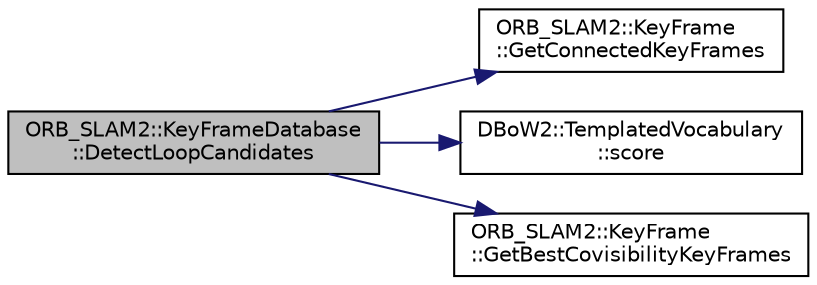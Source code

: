 digraph "ORB_SLAM2::KeyFrameDatabase::DetectLoopCandidates"
{
  edge [fontname="Helvetica",fontsize="10",labelfontname="Helvetica",labelfontsize="10"];
  node [fontname="Helvetica",fontsize="10",shape=record];
  rankdir="LR";
  Node2 [label="ORB_SLAM2::KeyFrameDatabase\l::DetectLoopCandidates",height=0.2,width=0.4,color="black", fillcolor="grey75", style="filled", fontcolor="black"];
  Node2 -> Node3 [color="midnightblue",fontsize="10",style="solid",fontname="Helvetica"];
  Node3 [label="ORB_SLAM2::KeyFrame\l::GetConnectedKeyFrames",height=0.2,width=0.4,color="black", fillcolor="white", style="filled",URL="$class_o_r_b___s_l_a_m2_1_1_key_frame.html#af4ffdf4441477a36c42d6605c573f1cf",tooltip="得到与该关键帧连接的关键帧 "];
  Node2 -> Node4 [color="midnightblue",fontsize="10",style="solid",fontname="Helvetica"];
  Node4 [label="DBoW2::TemplatedVocabulary\l::score",height=0.2,width=0.4,color="black", fillcolor="white", style="filled",URL="$class_d_bo_w2_1_1_templated_vocabulary.html#aedde9cc3255e41fd0441055eeb640346"];
  Node2 -> Node5 [color="midnightblue",fontsize="10",style="solid",fontname="Helvetica"];
  Node5 [label="ORB_SLAM2::KeyFrame\l::GetBestCovisibilityKeyFrames",height=0.2,width=0.4,color="black", fillcolor="white", style="filled",URL="$class_o_r_b___s_l_a_m2_1_1_key_frame.html#a2ecb2df01af804fb727c93948a28475f",tooltip="得到与该关键帧连接的前N个关键帧(已按权值排序) "];
}
